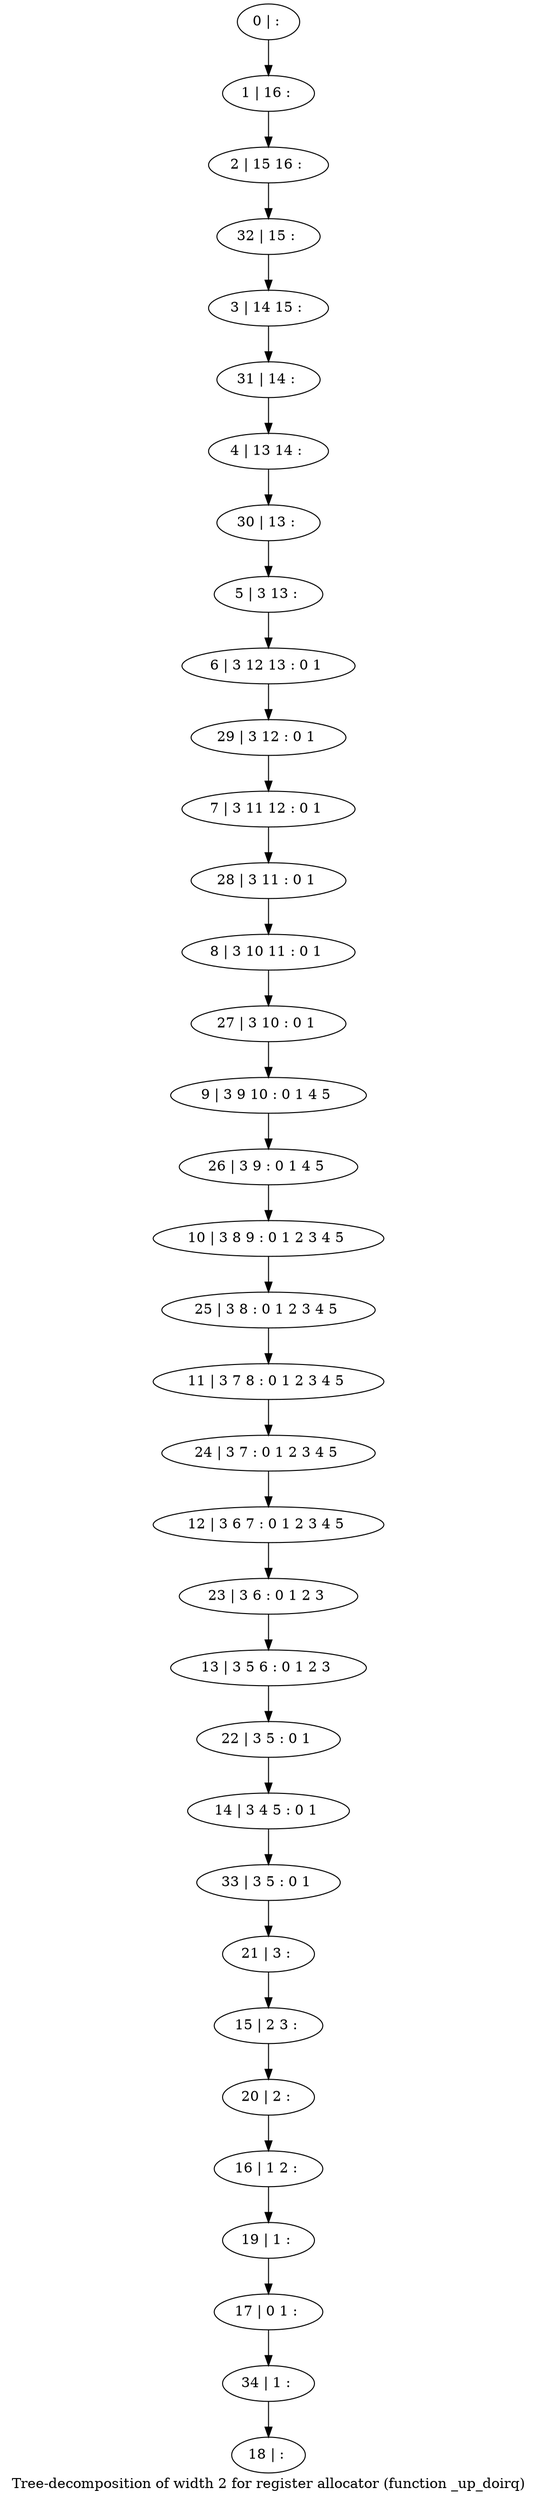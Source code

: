 digraph G {
graph [label="Tree-decomposition of width 2 for register allocator (function _up_doirq)"]
0[label="0 | : "];
1[label="1 | 16 : "];
2[label="2 | 15 16 : "];
3[label="3 | 14 15 : "];
4[label="4 | 13 14 : "];
5[label="5 | 3 13 : "];
6[label="6 | 3 12 13 : 0 1 "];
7[label="7 | 3 11 12 : 0 1 "];
8[label="8 | 3 10 11 : 0 1 "];
9[label="9 | 3 9 10 : 0 1 4 5 "];
10[label="10 | 3 8 9 : 0 1 2 3 4 5 "];
11[label="11 | 3 7 8 : 0 1 2 3 4 5 "];
12[label="12 | 3 6 7 : 0 1 2 3 4 5 "];
13[label="13 | 3 5 6 : 0 1 2 3 "];
14[label="14 | 3 4 5 : 0 1 "];
15[label="15 | 2 3 : "];
16[label="16 | 1 2 : "];
17[label="17 | 0 1 : "];
18[label="18 | : "];
19[label="19 | 1 : "];
20[label="20 | 2 : "];
21[label="21 | 3 : "];
22[label="22 | 3 5 : 0 1 "];
23[label="23 | 3 6 : 0 1 2 3 "];
24[label="24 | 3 7 : 0 1 2 3 4 5 "];
25[label="25 | 3 8 : 0 1 2 3 4 5 "];
26[label="26 | 3 9 : 0 1 4 5 "];
27[label="27 | 3 10 : 0 1 "];
28[label="28 | 3 11 : 0 1 "];
29[label="29 | 3 12 : 0 1 "];
30[label="30 | 13 : "];
31[label="31 | 14 : "];
32[label="32 | 15 : "];
33[label="33 | 3 5 : 0 1 "];
34[label="34 | 1 : "];
0->1 ;
1->2 ;
5->6 ;
19->17 ;
16->19 ;
20->16 ;
15->20 ;
21->15 ;
22->14 ;
13->22 ;
23->13 ;
12->23 ;
24->12 ;
11->24 ;
25->11 ;
10->25 ;
26->10 ;
9->26 ;
27->9 ;
8->27 ;
28->8 ;
7->28 ;
29->7 ;
6->29 ;
30->5 ;
4->30 ;
31->4 ;
3->31 ;
32->3 ;
2->32 ;
33->21 ;
14->33 ;
34->18 ;
17->34 ;
}
